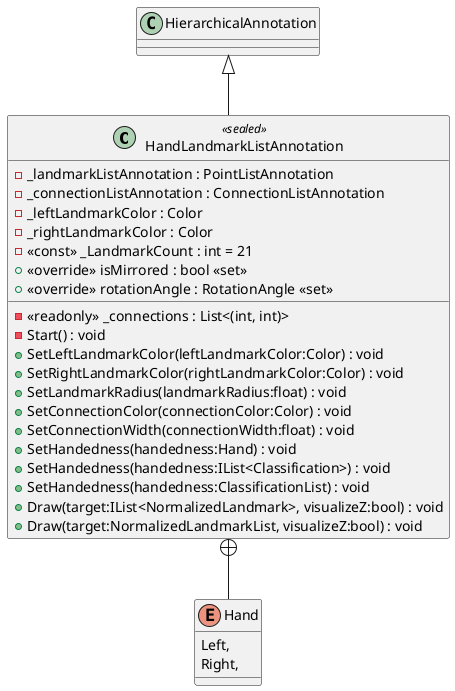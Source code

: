 @startuml
class HandLandmarkListAnnotation <<sealed>> {
    - _landmarkListAnnotation : PointListAnnotation
    - _connectionListAnnotation : ConnectionListAnnotation
    - _leftLandmarkColor : Color
    - _rightLandmarkColor : Color
    - <<const>> _LandmarkCount : int = 21
    - <<readonly>> _connections : List<(int, int)>
    + <<override>> isMirrored : bool <<set>>
    + <<override>> rotationAngle : RotationAngle <<set>>
    - Start() : void
    + SetLeftLandmarkColor(leftLandmarkColor:Color) : void
    + SetRightLandmarkColor(rightLandmarkColor:Color) : void
    + SetLandmarkRadius(landmarkRadius:float) : void
    + SetConnectionColor(connectionColor:Color) : void
    + SetConnectionWidth(connectionWidth:float) : void
    + SetHandedness(handedness:Hand) : void
    + SetHandedness(handedness:IList<Classification>) : void
    + SetHandedness(handedness:ClassificationList) : void
    + Draw(target:IList<NormalizedLandmark>, visualizeZ:bool) : void
    + Draw(target:NormalizedLandmarkList, visualizeZ:bool) : void
}
enum Hand {
    Left,
    Right,
}
HierarchicalAnnotation <|-- HandLandmarkListAnnotation
HandLandmarkListAnnotation +-- Hand
@enduml
